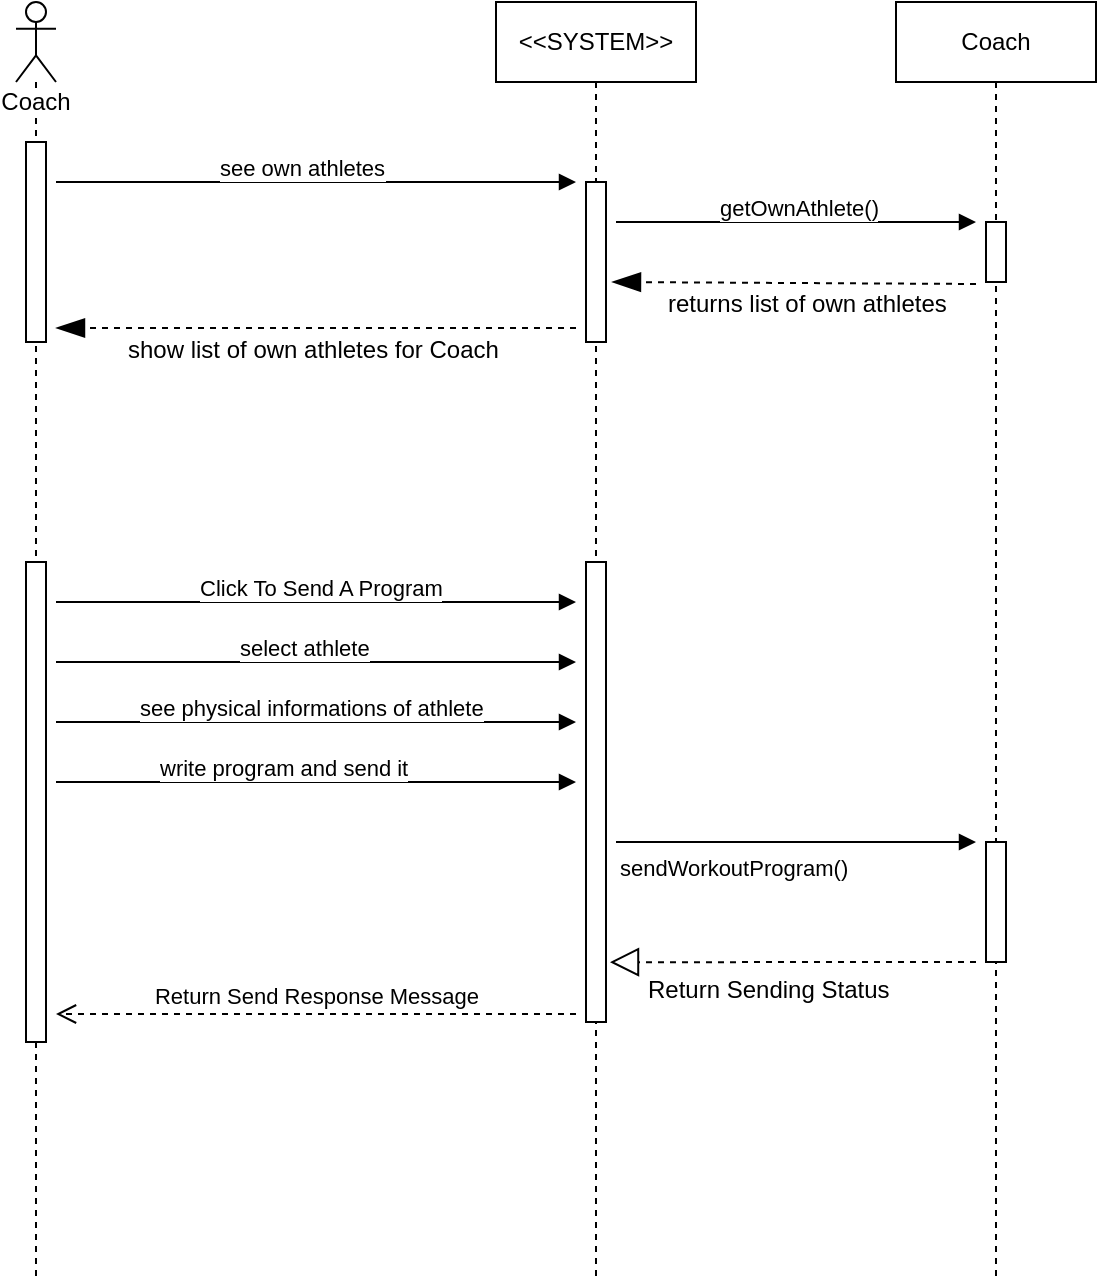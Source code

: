 <mxfile version="12.4.3" type="github" pages="1">
  <diagram id="n184XXKKuhRC01C2coYI" name="Page-1">
    <mxGraphModel dx="964" dy="548" grid="1" gridSize="10" guides="1" tooltips="1" connect="1" arrows="1" fold="1" page="1" pageScale="1" pageWidth="850" pageHeight="1100" math="0" shadow="0">
      <root>
        <mxCell id="0"/>
        <mxCell id="1" parent="0"/>
        <mxCell id="eo2NYB_mE8h3HbTQFuI3-1" value="Coach" style="shape=umlLifeline;participant=umlActor;perimeter=lifelinePerimeter;whiteSpace=wrap;html=1;container=1;collapsible=0;recursiveResize=0;verticalAlign=top;spacingTop=36;labelBackgroundColor=#ffffff;outlineConnect=0;" parent="1" vertex="1">
          <mxGeometry x="60" y="90" width="20" height="640" as="geometry"/>
        </mxCell>
        <mxCell id="eo2NYB_mE8h3HbTQFuI3-5" value="" style="html=1;points=[];perimeter=orthogonalPerimeter;" parent="eo2NYB_mE8h3HbTQFuI3-1" vertex="1">
          <mxGeometry x="5" y="70" width="10" height="100" as="geometry"/>
        </mxCell>
        <mxCell id="CtOqPibdQmBXFiyY_wPH-9" value="" style="html=1;points=[];perimeter=orthogonalPerimeter;" parent="eo2NYB_mE8h3HbTQFuI3-1" vertex="1">
          <mxGeometry x="5" y="280" width="10" height="240" as="geometry"/>
        </mxCell>
        <mxCell id="eo2NYB_mE8h3HbTQFuI3-2" value="&amp;lt;&amp;lt;SYSTEM&amp;gt;&amp;gt;" style="shape=umlLifeline;perimeter=lifelinePerimeter;whiteSpace=wrap;html=1;container=1;collapsible=0;recursiveResize=0;outlineConnect=0;" parent="1" vertex="1">
          <mxGeometry x="300" y="90" width="100" height="640" as="geometry"/>
        </mxCell>
        <mxCell id="eo2NYB_mE8h3HbTQFuI3-6" value="" style="html=1;points=[];perimeter=orthogonalPerimeter;" parent="eo2NYB_mE8h3HbTQFuI3-2" vertex="1">
          <mxGeometry x="45" y="90" width="10" height="80" as="geometry"/>
        </mxCell>
        <mxCell id="CtOqPibdQmBXFiyY_wPH-10" value="" style="html=1;points=[];perimeter=orthogonalPerimeter;" parent="eo2NYB_mE8h3HbTQFuI3-2" vertex="1">
          <mxGeometry x="45" y="280" width="10" height="230" as="geometry"/>
        </mxCell>
        <mxCell id="eo2NYB_mE8h3HbTQFuI3-3" value="Coach" style="shape=umlLifeline;perimeter=lifelinePerimeter;whiteSpace=wrap;html=1;container=1;collapsible=0;recursiveResize=0;outlineConnect=0;" parent="1" vertex="1">
          <mxGeometry x="500" y="90" width="100" height="640" as="geometry"/>
        </mxCell>
        <mxCell id="eo2NYB_mE8h3HbTQFuI3-7" value="" style="html=1;points=[];perimeter=orthogonalPerimeter;" parent="eo2NYB_mE8h3HbTQFuI3-3" vertex="1">
          <mxGeometry x="45" y="110" width="10" height="30" as="geometry"/>
        </mxCell>
        <mxCell id="CtOqPibdQmBXFiyY_wPH-11" value="" style="html=1;points=[];perimeter=orthogonalPerimeter;" parent="eo2NYB_mE8h3HbTQFuI3-3" vertex="1">
          <mxGeometry x="45" y="420" width="10" height="60" as="geometry"/>
        </mxCell>
        <mxCell id="CtOqPibdQmBXFiyY_wPH-1" value="see own athletes" style="endArrow=block;endFill=1;html=1;edgeStyle=orthogonalEdgeStyle;align=left;verticalAlign=top;" parent="1" edge="1">
          <mxGeometry x="-0.385" y="20" relative="1" as="geometry">
            <mxPoint x="80" y="180" as="sourcePoint"/>
            <mxPoint x="340" y="180" as="targetPoint"/>
            <mxPoint as="offset"/>
          </mxGeometry>
        </mxCell>
        <mxCell id="CtOqPibdQmBXFiyY_wPH-3" value="getOwnAthlete()" style="endArrow=block;endFill=1;html=1;edgeStyle=orthogonalEdgeStyle;align=left;verticalAlign=top;" parent="1" edge="1">
          <mxGeometry x="-0.444" y="20" relative="1" as="geometry">
            <mxPoint x="360" y="200" as="sourcePoint"/>
            <mxPoint x="540" y="200" as="targetPoint"/>
            <mxPoint as="offset"/>
          </mxGeometry>
        </mxCell>
        <mxCell id="CtOqPibdQmBXFiyY_wPH-5" value="" style="endArrow=blockThin;dashed=1;endFill=1;endSize=12;html=1;" parent="1" edge="1">
          <mxGeometry width="160" relative="1" as="geometry">
            <mxPoint x="540" y="231" as="sourcePoint"/>
            <mxPoint x="358" y="230" as="targetPoint"/>
          </mxGeometry>
        </mxCell>
        <mxCell id="CtOqPibdQmBXFiyY_wPH-6" value="returns list of own athletes" style="text;strokeColor=none;fillColor=none;align=left;verticalAlign=top;spacingLeft=4;spacingRight=4;overflow=hidden;rotatable=0;points=[[0,0.5],[1,0.5]];portConstraint=eastwest;" parent="1" vertex="1">
          <mxGeometry x="380" y="227" width="150" height="26" as="geometry"/>
        </mxCell>
        <mxCell id="CtOqPibdQmBXFiyY_wPH-7" value="" style="endArrow=blockThin;dashed=1;endFill=1;endSize=12;html=1;" parent="1" edge="1">
          <mxGeometry width="160" relative="1" as="geometry">
            <mxPoint x="340" y="253" as="sourcePoint"/>
            <mxPoint x="80" y="253" as="targetPoint"/>
          </mxGeometry>
        </mxCell>
        <mxCell id="CtOqPibdQmBXFiyY_wPH-8" value="show list of own athletes for Coach" style="text;strokeColor=none;fillColor=none;align=left;verticalAlign=top;spacingLeft=4;spacingRight=4;overflow=hidden;rotatable=0;points=[[0,0.5],[1,0.5]];portConstraint=eastwest;" parent="1" vertex="1">
          <mxGeometry x="110" y="250" width="200" height="26" as="geometry"/>
        </mxCell>
        <mxCell id="CtOqPibdQmBXFiyY_wPH-12" value="Click To Send A Program" style="endArrow=block;endFill=1;html=1;edgeStyle=orthogonalEdgeStyle;align=left;verticalAlign=top;" parent="1" edge="1">
          <mxGeometry x="-0.462" y="20" relative="1" as="geometry">
            <mxPoint x="80" y="390" as="sourcePoint"/>
            <mxPoint x="340" y="390" as="targetPoint"/>
            <mxPoint as="offset"/>
          </mxGeometry>
        </mxCell>
        <mxCell id="CtOqPibdQmBXFiyY_wPH-14" value="select athlete" style="endArrow=block;endFill=1;html=1;edgeStyle=orthogonalEdgeStyle;align=left;verticalAlign=top;" parent="1" edge="1">
          <mxGeometry x="-0.308" y="20" relative="1" as="geometry">
            <mxPoint x="80" y="420" as="sourcePoint"/>
            <mxPoint x="340" y="420" as="targetPoint"/>
            <mxPoint as="offset"/>
          </mxGeometry>
        </mxCell>
        <mxCell id="CtOqPibdQmBXFiyY_wPH-16" value="see physical informations of athlete" style="endArrow=block;endFill=1;html=1;edgeStyle=orthogonalEdgeStyle;align=left;verticalAlign=top;" parent="1" edge="1">
          <mxGeometry x="-0.692" y="20" relative="1" as="geometry">
            <mxPoint x="80" y="450" as="sourcePoint"/>
            <mxPoint x="340" y="450" as="targetPoint"/>
            <mxPoint as="offset"/>
          </mxGeometry>
        </mxCell>
        <mxCell id="CtOqPibdQmBXFiyY_wPH-18" value="write program and send it" style="endArrow=block;endFill=1;html=1;edgeStyle=orthogonalEdgeStyle;align=left;verticalAlign=top;" parent="1" edge="1">
          <mxGeometry x="-0.615" y="20" relative="1" as="geometry">
            <mxPoint x="80" y="480" as="sourcePoint"/>
            <mxPoint x="340" y="480" as="targetPoint"/>
            <mxPoint as="offset"/>
          </mxGeometry>
        </mxCell>
        <mxCell id="CtOqPibdQmBXFiyY_wPH-20" value="sendWorkoutProgram()" style="endArrow=block;endFill=1;html=1;edgeStyle=orthogonalEdgeStyle;align=left;verticalAlign=top;" parent="1" edge="1">
          <mxGeometry x="-1" relative="1" as="geometry">
            <mxPoint x="360" y="510" as="sourcePoint"/>
            <mxPoint x="540" y="510" as="targetPoint"/>
          </mxGeometry>
        </mxCell>
        <mxCell id="CtOqPibdQmBXFiyY_wPH-22" value="" style="endArrow=block;dashed=1;endFill=0;endSize=12;html=1;entryX=1.2;entryY=0.87;entryDx=0;entryDy=0;entryPerimeter=0;" parent="1" target="CtOqPibdQmBXFiyY_wPH-10" edge="1">
          <mxGeometry width="160" relative="1" as="geometry">
            <mxPoint x="540" y="570" as="sourcePoint"/>
            <mxPoint x="400" y="570" as="targetPoint"/>
          </mxGeometry>
        </mxCell>
        <mxCell id="CtOqPibdQmBXFiyY_wPH-23" value="Return Sending Status" style="text;strokeColor=none;fillColor=none;align=left;verticalAlign=top;spacingLeft=4;spacingRight=4;overflow=hidden;rotatable=0;points=[[0,0.5],[1,0.5]];portConstraint=eastwest;" parent="1" vertex="1">
          <mxGeometry x="370" y="570" width="140" height="26" as="geometry"/>
        </mxCell>
        <mxCell id="CtOqPibdQmBXFiyY_wPH-24" value="Return Send Response Message" style="html=1;verticalAlign=bottom;endArrow=open;dashed=1;endSize=8;" parent="1" edge="1">
          <mxGeometry relative="1" as="geometry">
            <mxPoint x="340" y="596" as="sourcePoint"/>
            <mxPoint x="80" y="596" as="targetPoint"/>
          </mxGeometry>
        </mxCell>
      </root>
    </mxGraphModel>
  </diagram>
</mxfile>
